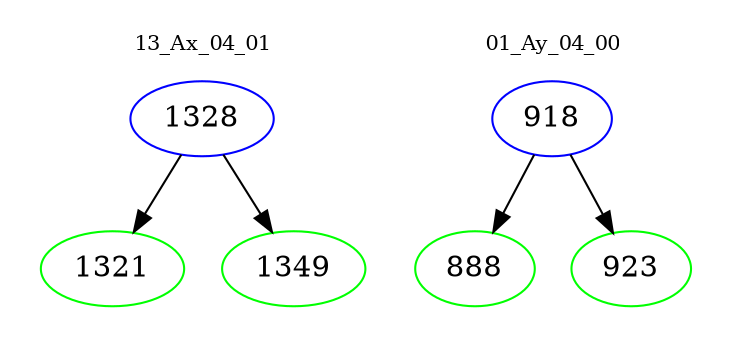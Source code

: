 digraph{
subgraph cluster_0 {
color = white
label = "13_Ax_04_01";
fontsize=10;
T0_1328 [label="1328", color="blue"]
T0_1328 -> T0_1321 [color="black"]
T0_1321 [label="1321", color="green"]
T0_1328 -> T0_1349 [color="black"]
T0_1349 [label="1349", color="green"]
}
subgraph cluster_1 {
color = white
label = "01_Ay_04_00";
fontsize=10;
T1_918 [label="918", color="blue"]
T1_918 -> T1_888 [color="black"]
T1_888 [label="888", color="green"]
T1_918 -> T1_923 [color="black"]
T1_923 [label="923", color="green"]
}
}
